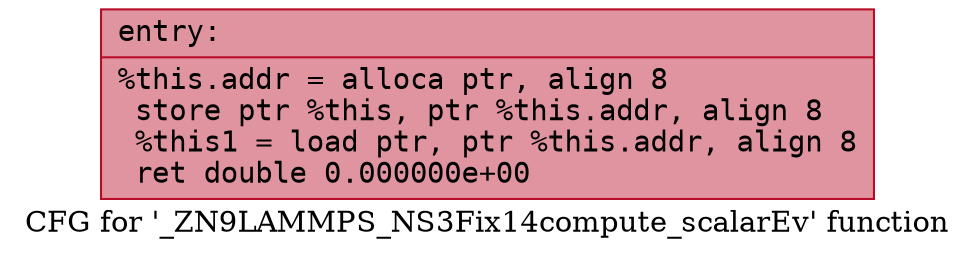 digraph "CFG for '_ZN9LAMMPS_NS3Fix14compute_scalarEv' function" {
	label="CFG for '_ZN9LAMMPS_NS3Fix14compute_scalarEv' function";

	Node0x55d7f4a1d5e0 [shape=record,color="#b70d28ff", style=filled, fillcolor="#b70d2870" fontname="Courier",label="{entry:\l|  %this.addr = alloca ptr, align 8\l  store ptr %this, ptr %this.addr, align 8\l  %this1 = load ptr, ptr %this.addr, align 8\l  ret double 0.000000e+00\l}"];
}
